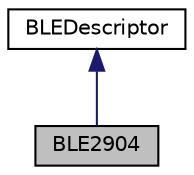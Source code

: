 digraph "BLE2904"
{
  edge [fontname="Helvetica",fontsize="10",labelfontname="Helvetica",labelfontsize="10"];
  node [fontname="Helvetica",fontsize="10",shape=record];
  Node2 [label="BLE2904",height=0.2,width=0.4,color="black", fillcolor="grey75", style="filled", fontcolor="black"];
  Node3 -> Node2 [dir="back",color="midnightblue",fontsize="10",style="solid",fontname="Helvetica"];
  Node3 [label="BLEDescriptor",height=0.2,width=0.4,color="black", fillcolor="white", style="filled",URL="$class_b_l_e_descriptor.html",tooltip="A model of a BLE descriptor. "];
}
